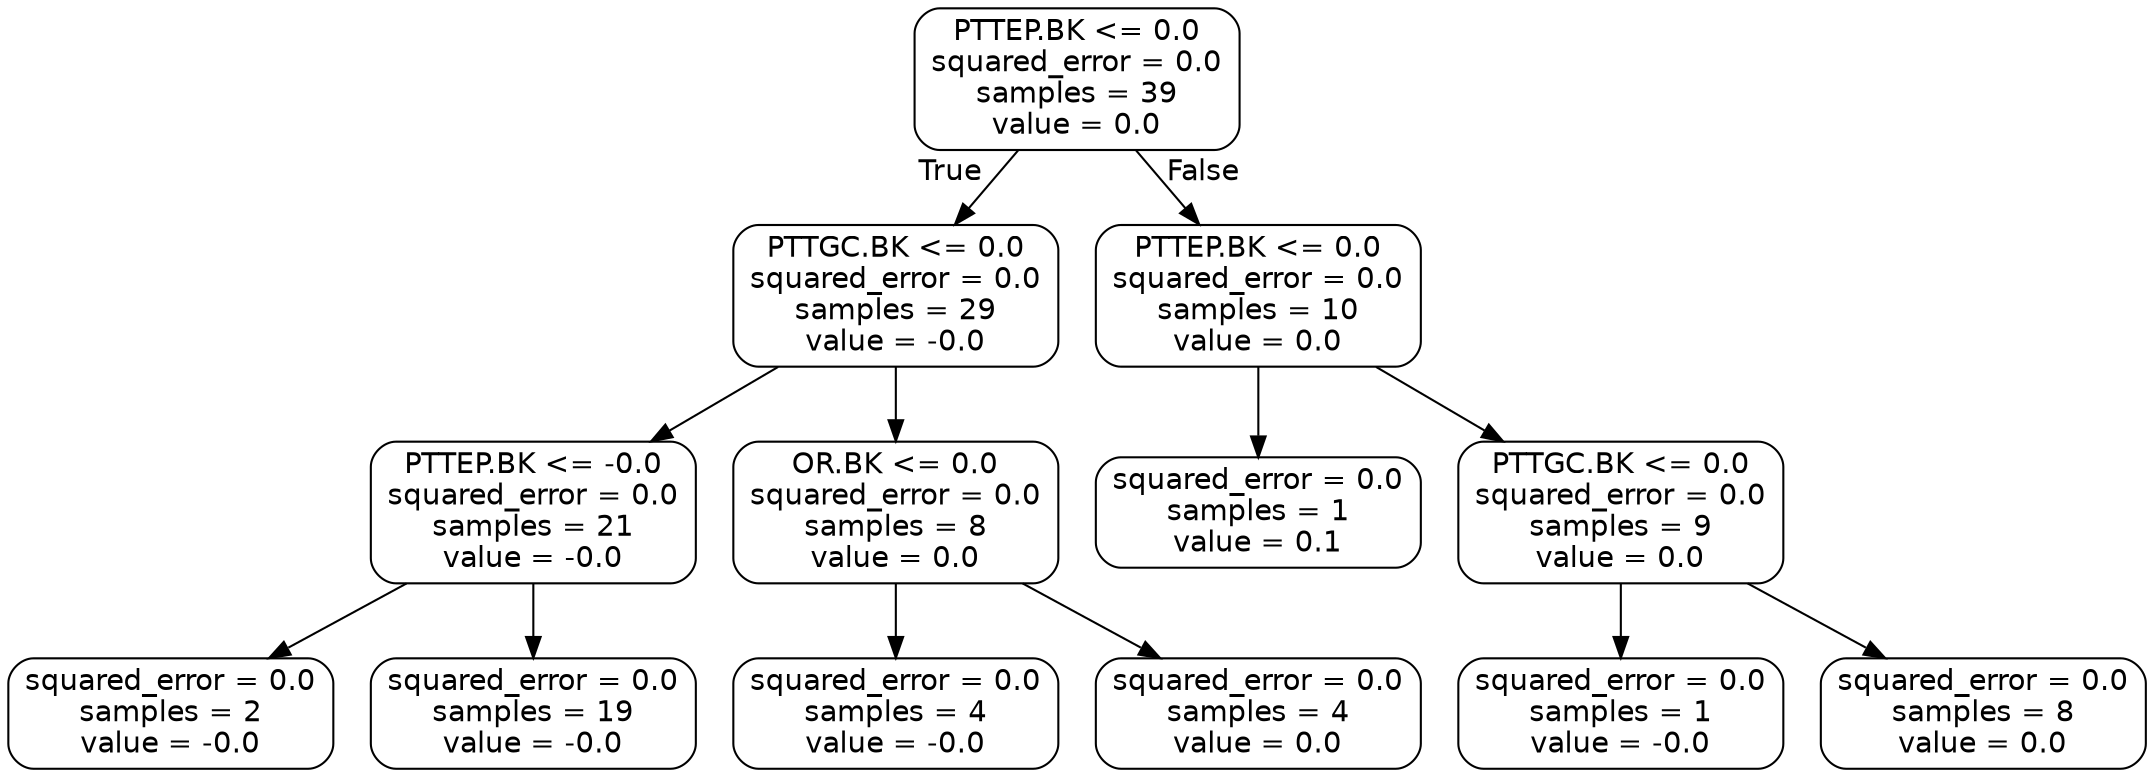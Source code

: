 digraph Tree {
node [shape=box, style="rounded", color="black", fontname="helvetica"] ;
edge [fontname="helvetica"] ;
0 [label="PTTEP.BK <= 0.0\nsquared_error = 0.0\nsamples = 39\nvalue = 0.0"] ;
1 [label="PTTGC.BK <= 0.0\nsquared_error = 0.0\nsamples = 29\nvalue = -0.0"] ;
0 -> 1 [labeldistance=2.5, labelangle=45, headlabel="True"] ;
2 [label="PTTEP.BK <= -0.0\nsquared_error = 0.0\nsamples = 21\nvalue = -0.0"] ;
1 -> 2 ;
3 [label="squared_error = 0.0\nsamples = 2\nvalue = -0.0"] ;
2 -> 3 ;
4 [label="squared_error = 0.0\nsamples = 19\nvalue = -0.0"] ;
2 -> 4 ;
5 [label="OR.BK <= 0.0\nsquared_error = 0.0\nsamples = 8\nvalue = 0.0"] ;
1 -> 5 ;
6 [label="squared_error = 0.0\nsamples = 4\nvalue = -0.0"] ;
5 -> 6 ;
7 [label="squared_error = 0.0\nsamples = 4\nvalue = 0.0"] ;
5 -> 7 ;
8 [label="PTTEP.BK <= 0.0\nsquared_error = 0.0\nsamples = 10\nvalue = 0.0"] ;
0 -> 8 [labeldistance=2.5, labelangle=-45, headlabel="False"] ;
9 [label="squared_error = 0.0\nsamples = 1\nvalue = 0.1"] ;
8 -> 9 ;
10 [label="PTTGC.BK <= 0.0\nsquared_error = 0.0\nsamples = 9\nvalue = 0.0"] ;
8 -> 10 ;
11 [label="squared_error = 0.0\nsamples = 1\nvalue = -0.0"] ;
10 -> 11 ;
12 [label="squared_error = 0.0\nsamples = 8\nvalue = 0.0"] ;
10 -> 12 ;
}